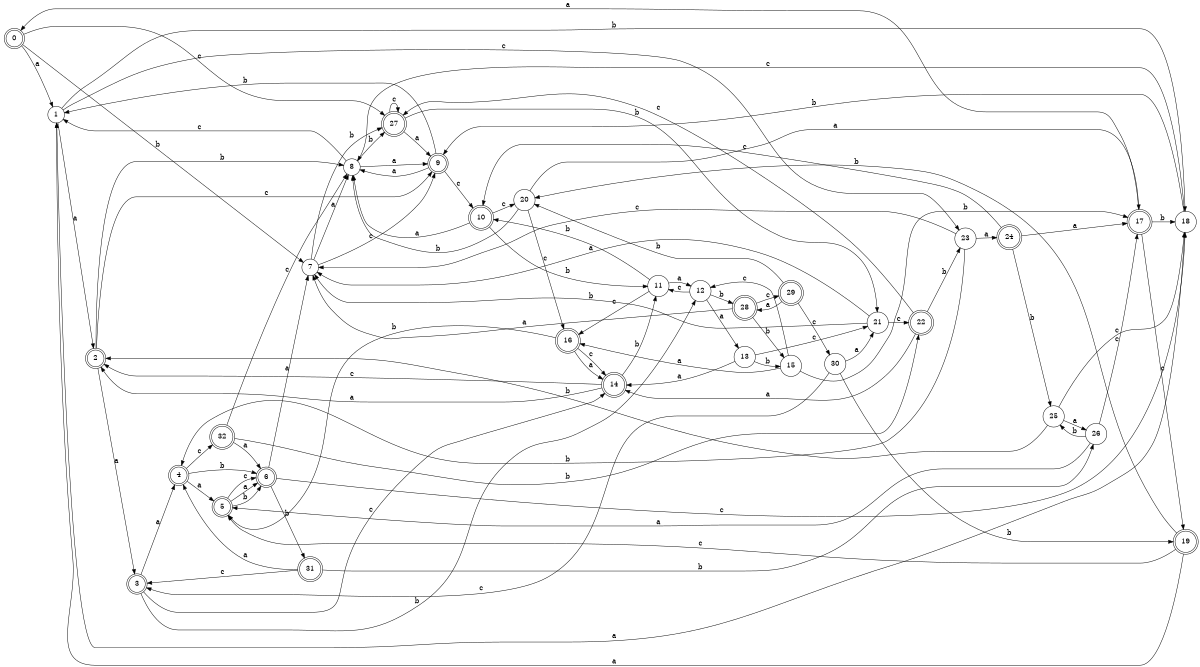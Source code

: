digraph n27_1 {
__start0 [label="" shape="none"];

rankdir=LR;
size="8,5";

s0 [style="rounded,filled", color="black", fillcolor="white" shape="doublecircle", label="0"];
s1 [style="filled", color="black", fillcolor="white" shape="circle", label="1"];
s2 [style="rounded,filled", color="black", fillcolor="white" shape="doublecircle", label="2"];
s3 [style="rounded,filled", color="black", fillcolor="white" shape="doublecircle", label="3"];
s4 [style="rounded,filled", color="black", fillcolor="white" shape="doublecircle", label="4"];
s5 [style="rounded,filled", color="black", fillcolor="white" shape="doublecircle", label="5"];
s6 [style="rounded,filled", color="black", fillcolor="white" shape="doublecircle", label="6"];
s7 [style="filled", color="black", fillcolor="white" shape="circle", label="7"];
s8 [style="filled", color="black", fillcolor="white" shape="circle", label="8"];
s9 [style="rounded,filled", color="black", fillcolor="white" shape="doublecircle", label="9"];
s10 [style="rounded,filled", color="black", fillcolor="white" shape="doublecircle", label="10"];
s11 [style="filled", color="black", fillcolor="white" shape="circle", label="11"];
s12 [style="filled", color="black", fillcolor="white" shape="circle", label="12"];
s13 [style="filled", color="black", fillcolor="white" shape="circle", label="13"];
s14 [style="rounded,filled", color="black", fillcolor="white" shape="doublecircle", label="14"];
s15 [style="filled", color="black", fillcolor="white" shape="circle", label="15"];
s16 [style="rounded,filled", color="black", fillcolor="white" shape="doublecircle", label="16"];
s17 [style="rounded,filled", color="black", fillcolor="white" shape="doublecircle", label="17"];
s18 [style="filled", color="black", fillcolor="white" shape="circle", label="18"];
s19 [style="rounded,filled", color="black", fillcolor="white" shape="doublecircle", label="19"];
s20 [style="filled", color="black", fillcolor="white" shape="circle", label="20"];
s21 [style="filled", color="black", fillcolor="white" shape="circle", label="21"];
s22 [style="rounded,filled", color="black", fillcolor="white" shape="doublecircle", label="22"];
s23 [style="filled", color="black", fillcolor="white" shape="circle", label="23"];
s24 [style="rounded,filled", color="black", fillcolor="white" shape="doublecircle", label="24"];
s25 [style="filled", color="black", fillcolor="white" shape="circle", label="25"];
s26 [style="filled", color="black", fillcolor="white" shape="circle", label="26"];
s27 [style="rounded,filled", color="black", fillcolor="white" shape="doublecircle", label="27"];
s28 [style="rounded,filled", color="black", fillcolor="white" shape="doublecircle", label="28"];
s29 [style="rounded,filled", color="black", fillcolor="white" shape="doublecircle", label="29"];
s30 [style="filled", color="black", fillcolor="white" shape="circle", label="30"];
s31 [style="rounded,filled", color="black", fillcolor="white" shape="doublecircle", label="31"];
s32 [style="rounded,filled", color="black", fillcolor="white" shape="doublecircle", label="32"];
s0 -> s1 [label="a"];
s0 -> s7 [label="b"];
s0 -> s27 [label="c"];
s1 -> s2 [label="a"];
s1 -> s18 [label="b"];
s1 -> s23 [label="c"];
s2 -> s3 [label="a"];
s2 -> s8 [label="b"];
s2 -> s9 [label="c"];
s3 -> s4 [label="a"];
s3 -> s12 [label="b"];
s3 -> s14 [label="c"];
s4 -> s5 [label="a"];
s4 -> s6 [label="b"];
s4 -> s32 [label="c"];
s5 -> s6 [label="a"];
s5 -> s6 [label="b"];
s5 -> s6 [label="c"];
s6 -> s7 [label="a"];
s6 -> s31 [label="b"];
s6 -> s18 [label="c"];
s7 -> s8 [label="a"];
s7 -> s27 [label="b"];
s7 -> s9 [label="c"];
s8 -> s9 [label="a"];
s8 -> s27 [label="b"];
s8 -> s1 [label="c"];
s9 -> s8 [label="a"];
s9 -> s1 [label="b"];
s9 -> s10 [label="c"];
s10 -> s8 [label="a"];
s10 -> s11 [label="b"];
s10 -> s20 [label="c"];
s11 -> s12 [label="a"];
s11 -> s10 [label="b"];
s11 -> s16 [label="c"];
s12 -> s13 [label="a"];
s12 -> s28 [label="b"];
s12 -> s11 [label="c"];
s13 -> s14 [label="a"];
s13 -> s15 [label="b"];
s13 -> s21 [label="c"];
s14 -> s2 [label="a"];
s14 -> s11 [label="b"];
s14 -> s2 [label="c"];
s15 -> s16 [label="a"];
s15 -> s17 [label="b"];
s15 -> s12 [label="c"];
s16 -> s14 [label="a"];
s16 -> s5 [label="b"];
s16 -> s14 [label="c"];
s17 -> s0 [label="a"];
s17 -> s18 [label="b"];
s17 -> s19 [label="c"];
s18 -> s1 [label="a"];
s18 -> s9 [label="b"];
s18 -> s8 [label="c"];
s19 -> s1 [label="a"];
s19 -> s20 [label="b"];
s19 -> s5 [label="c"];
s20 -> s17 [label="a"];
s20 -> s8 [label="b"];
s20 -> s16 [label="c"];
s21 -> s7 [label="a"];
s21 -> s7 [label="b"];
s21 -> s22 [label="c"];
s22 -> s14 [label="a"];
s22 -> s23 [label="b"];
s22 -> s27 [label="c"];
s23 -> s24 [label="a"];
s23 -> s4 [label="b"];
s23 -> s7 [label="c"];
s24 -> s17 [label="a"];
s24 -> s25 [label="b"];
s24 -> s10 [label="c"];
s25 -> s26 [label="a"];
s25 -> s2 [label="b"];
s25 -> s18 [label="c"];
s26 -> s5 [label="a"];
s26 -> s25 [label="b"];
s26 -> s17 [label="c"];
s27 -> s9 [label="a"];
s27 -> s21 [label="b"];
s27 -> s27 [label="c"];
s28 -> s7 [label="a"];
s28 -> s15 [label="b"];
s28 -> s29 [label="c"];
s29 -> s28 [label="a"];
s29 -> s20 [label="b"];
s29 -> s30 [label="c"];
s30 -> s21 [label="a"];
s30 -> s19 [label="b"];
s30 -> s3 [label="c"];
s31 -> s4 [label="a"];
s31 -> s26 [label="b"];
s31 -> s3 [label="c"];
s32 -> s6 [label="a"];
s32 -> s22 [label="b"];
s32 -> s8 [label="c"];

}
